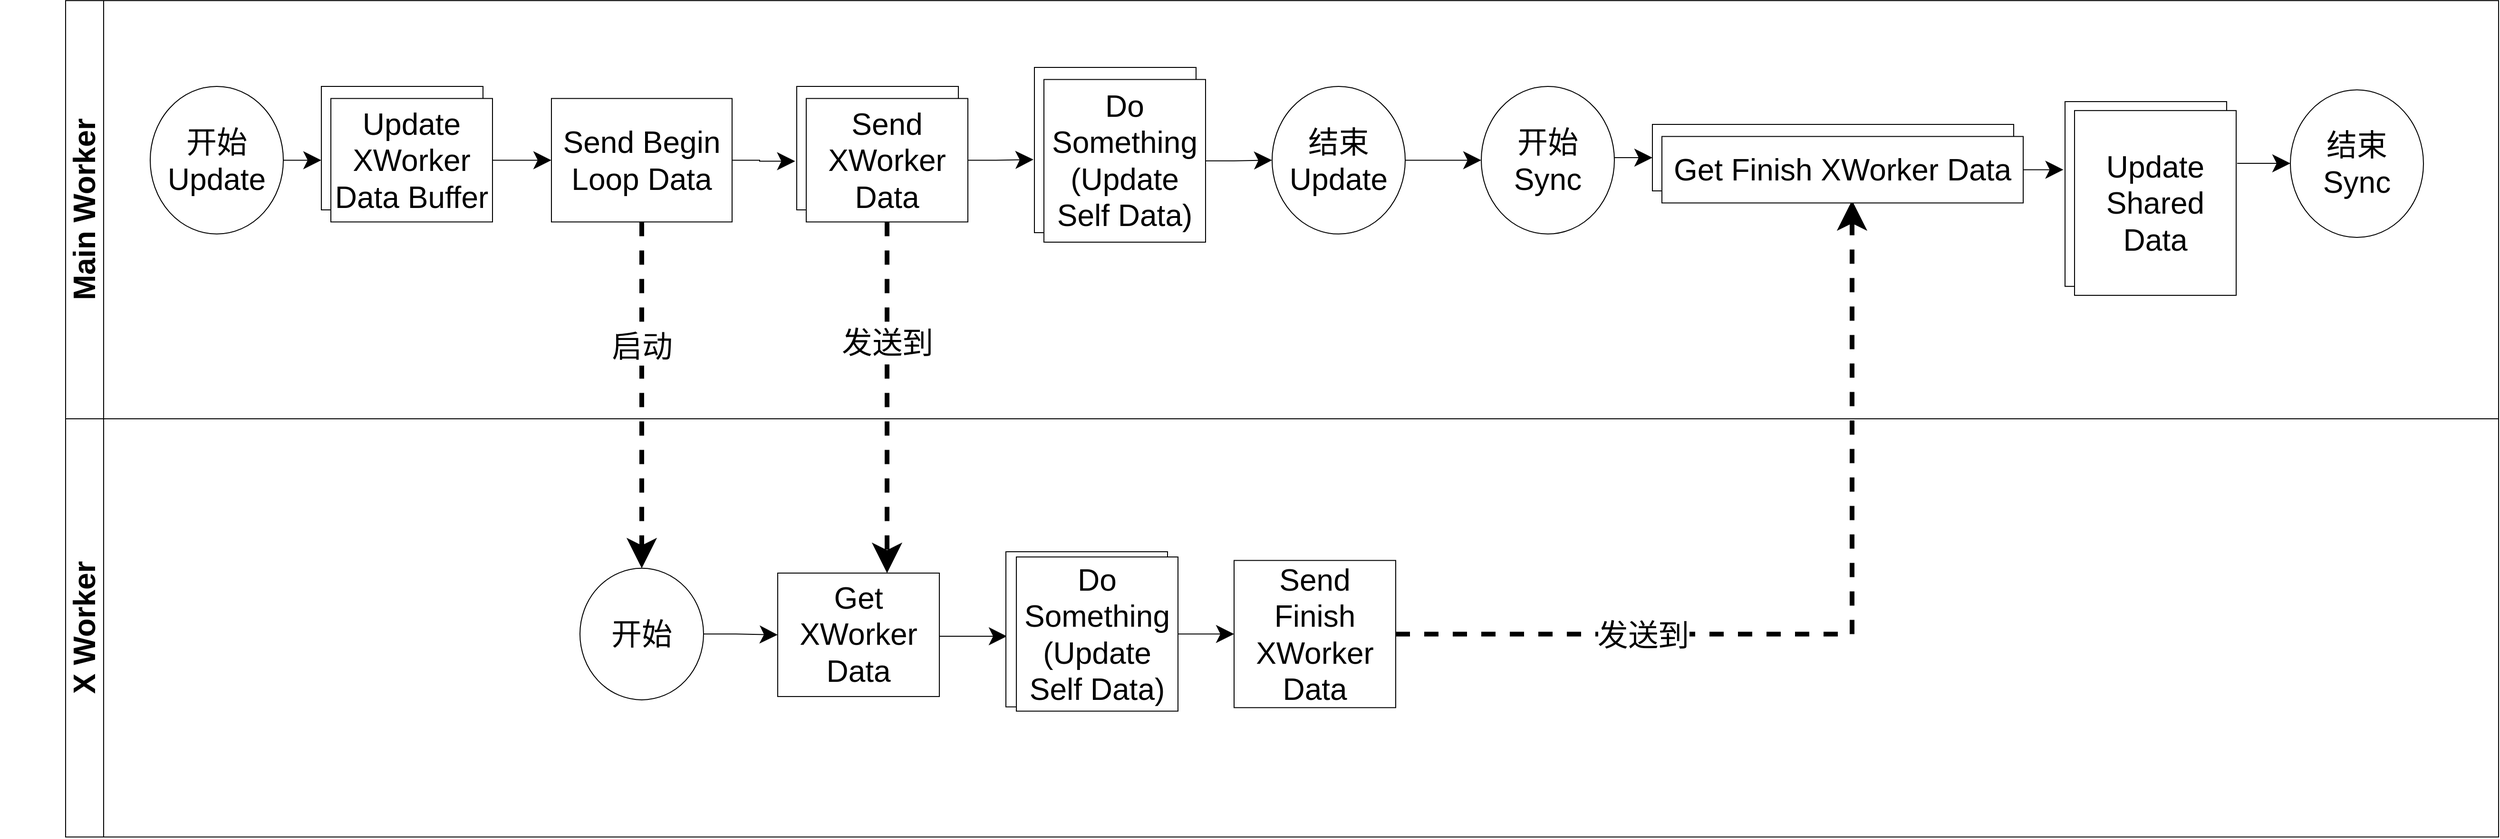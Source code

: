 <mxfile version="14.6.13" type="device"><diagram id="xlXYNDnQ_NoF2aWdtTuj" name="第 1 页"><mxGraphModel dx="2404" dy="2289" grid="1" gridSize="10" guides="1" tooltips="1" connect="1" arrows="1" fold="1" page="1" pageScale="1" pageWidth="827" pageHeight="1169" math="0" shadow="0"><root><mxCell id="0"/><mxCell id="1" parent="0"/><mxCell id="n2Nf4Im67t9qkCE9esRA-43" value="&lt;font style=&quot;font-size: 32px&quot;&gt;Main Worker&lt;/font&gt;" style="swimlane;html=1;childLayout=stackLayout;resizeParent=1;resizeParentMax=0;horizontal=0;startSize=40;horizontalStack=0;fontSize=22;" parent="1" vertex="1"><mxGeometry x="-639" y="-590.42" width="2559" height="440.42" as="geometry"><mxRectangle x="120" y="120" width="30" height="50" as="alternateBounds"/></mxGeometry></mxCell><mxCell id="n2Nf4Im67t9qkCE9esRA-44" style="edgeStyle=orthogonalEdgeStyle;rounded=0;orthogonalLoop=1;jettySize=auto;html=1;endArrow=classic;endFill=1;fontSize=22;" parent="1" edge="1"><mxGeometry relative="1" as="geometry"><mxPoint x="-700.0" y="-475.98" as="sourcePoint"/><mxPoint x="-699.966" y="-475.98" as="targetPoint"/></mxGeometry></mxCell><mxCell id="n2Nf4Im67t9qkCE9esRA-45" value="开始&lt;br&gt;Update" style="ellipse;whiteSpace=wrap;html=1;fontSize=32;" parent="1" vertex="1"><mxGeometry x="-550" y="-500" width="140" height="155.42" as="geometry"/></mxCell><mxCell id="n2Nf4Im67t9qkCE9esRA-46" value="" style="edgeStyle=orthogonalEdgeStyle;rounded=0;orthogonalLoop=1;jettySize=auto;html=1;fontSize=32;endSize=16;startSize=16;exitX=1;exitY=0.5;exitDx=0;exitDy=0;" parent="1" source="n2Nf4Im67t9qkCE9esRA-45" edge="1"><mxGeometry relative="1" as="geometry"><mxPoint x="-400" y="-425" as="sourcePoint"/><mxPoint x="-370" y="-422" as="targetPoint"/></mxGeometry></mxCell><mxCell id="n2Nf4Im67t9qkCE9esRA-47" value="" style="edgeStyle=orthogonalEdgeStyle;rounded=0;orthogonalLoop=1;jettySize=auto;html=1;endSize=16;startSize=16;" parent="1" source="n2Nf4Im67t9qkCE9esRA-48" target="n2Nf4Im67t9qkCE9esRA-55" edge="1"><mxGeometry relative="1" as="geometry"/></mxCell><mxCell id="n2Nf4Im67t9qkCE9esRA-49" value="&lt;font style=&quot;font-size: 32px&quot;&gt;X Worker&lt;/font&gt;" style="swimlane;html=1;childLayout=stackLayout;resizeParent=1;resizeParentMax=0;horizontal=0;startSize=40;horizontalStack=0;fontSize=22;" parent="1" vertex="1"><mxGeometry x="-639" y="-150" width="2559" height="440.42" as="geometry"><mxRectangle x="120" y="120" width="30" height="50" as="alternateBounds"/></mxGeometry></mxCell><mxCell id="n2Nf4Im67t9qkCE9esRA-51" style="edgeStyle=orthogonalEdgeStyle;rounded=0;orthogonalLoop=1;jettySize=auto;html=1;endArrow=classic;endFill=1;fontSize=22;" parent="1" edge="1"><mxGeometry relative="1" as="geometry"><mxPoint x="-690.0" y="-45.62" as="sourcePoint"/><mxPoint x="-689.966" y="-45.62" as="targetPoint"/></mxGeometry></mxCell><mxCell id="n2Nf4Im67t9qkCE9esRA-52" value="" style="edgeStyle=orthogonalEdgeStyle;rounded=0;orthogonalLoop=1;jettySize=auto;html=1;endSize=16;startSize=16;entryX=-0.01;entryY=0.606;entryDx=0;entryDy=0;entryPerimeter=0;" parent="1" source="n2Nf4Im67t9qkCE9esRA-55" target="n2Nf4Im67t9qkCE9esRA-91" edge="1"><mxGeometry relative="1" as="geometry"/></mxCell><mxCell id="n2Nf4Im67t9qkCE9esRA-53" style="edgeStyle=orthogonalEdgeStyle;rounded=0;orthogonalLoop=1;jettySize=auto;html=1;startSize=16;endSize=16;dashed=1;strokeWidth=5;" parent="1" source="n2Nf4Im67t9qkCE9esRA-55" target="n2Nf4Im67t9qkCE9esRA-72" edge="1"><mxGeometry relative="1" as="geometry"/></mxCell><mxCell id="nP9IzuurpJHRwjm5Y2dM-1" value="&lt;font style=&quot;font-size: 32px&quot;&gt;启动&lt;/font&gt;" style="edgeLabel;html=1;align=center;verticalAlign=middle;resizable=0;points=[];" parent="n2Nf4Im67t9qkCE9esRA-53" vertex="1" connectable="0"><mxGeometry x="-0.28" relative="1" as="geometry"><mxPoint as="offset"/></mxGeometry></mxCell><mxCell id="n2Nf4Im67t9qkCE9esRA-55" value="Send Begin Loop Data" style="whiteSpace=wrap;html=1;fontSize=32;" parent="1" vertex="1"><mxGeometry x="-128" y="-487.29" width="190" height="130" as="geometry"/></mxCell><mxCell id="n2Nf4Im67t9qkCE9esRA-56" value="" style="edgeStyle=orthogonalEdgeStyle;rounded=0;orthogonalLoop=1;jettySize=auto;html=1;endSize=16;startSize=16;" parent="1" source="n2Nf4Im67t9qkCE9esRA-58" edge="1"><mxGeometry relative="1" as="geometry"><mxPoint x="379" y="-423" as="targetPoint"/></mxGeometry></mxCell><mxCell id="n2Nf4Im67t9qkCE9esRA-57" style="edgeStyle=orthogonalEdgeStyle;rounded=0;orthogonalLoop=1;jettySize=auto;html=1;startSize=16;endSize=16;strokeWidth=5;dashed=1;" parent="1" source="n2Nf4Im67t9qkCE9esRA-58" target="n2Nf4Im67t9qkCE9esRA-74" edge="1"><mxGeometry relative="1" as="geometry"><Array as="points"><mxPoint x="225" y="-150"/><mxPoint x="225" y="-150"/></Array></mxGeometry></mxCell><mxCell id="nP9IzuurpJHRwjm5Y2dM-2" value="&lt;font style=&quot;font-size: 32px&quot;&gt;发送到&lt;/font&gt;" style="edgeLabel;html=1;align=center;verticalAlign=middle;resizable=0;points=[];" parent="n2Nf4Im67t9qkCE9esRA-57" vertex="1" connectable="0"><mxGeometry x="-0.458" relative="1" as="geometry"><mxPoint y="27" as="offset"/></mxGeometry></mxCell><mxCell id="n2Nf4Im67t9qkCE9esRA-59" style="edgeStyle=orthogonalEdgeStyle;rounded=0;orthogonalLoop=1;jettySize=auto;html=1;entryX=0;entryY=0.5;entryDx=0;entryDy=0;startSize=16;endSize=16;" parent="1" source="n2Nf4Im67t9qkCE9esRA-60" target="n2Nf4Im67t9qkCE9esRA-62" edge="1"><mxGeometry relative="1" as="geometry"/></mxCell><mxCell id="n2Nf4Im67t9qkCE9esRA-61" style="edgeStyle=orthogonalEdgeStyle;rounded=0;orthogonalLoop=1;jettySize=auto;html=1;entryX=0;entryY=0.5;entryDx=0;entryDy=0;startSize=16;endSize=16;strokeWidth=1;" parent="1" source="n2Nf4Im67t9qkCE9esRA-62" target="n2Nf4Im67t9qkCE9esRA-65" edge="1"><mxGeometry relative="1" as="geometry"/></mxCell><mxCell id="n2Nf4Im67t9qkCE9esRA-62" value="结束&lt;br&gt;Update" style="ellipse;whiteSpace=wrap;html=1;fontSize=32;" parent="1" vertex="1"><mxGeometry x="630" y="-500" width="140" height="155.42" as="geometry"/></mxCell><mxCell id="n2Nf4Im67t9qkCE9esRA-63" style="edgeStyle=orthogonalEdgeStyle;rounded=0;orthogonalLoop=1;jettySize=auto;html=1;entryX=0;entryY=0.5;entryDx=0;entryDy=0;startSize=16;endSize=16;strokeWidth=1;" parent="1" source="n2Nf4Im67t9qkCE9esRA-65" target="n2Nf4Im67t9qkCE9esRA-94" edge="1"><mxGeometry relative="1" as="geometry"><Array as="points"><mxPoint x="990" y="-425"/><mxPoint x="990" y="-425"/></Array></mxGeometry></mxCell><mxCell id="n2Nf4Im67t9qkCE9esRA-65" value="开始&lt;br&gt;Sync" style="ellipse;whiteSpace=wrap;html=1;fontSize=32;" parent="1" vertex="1"><mxGeometry x="850" y="-500" width="140" height="155.42" as="geometry"/></mxCell><mxCell id="n2Nf4Im67t9qkCE9esRA-68" style="edgeStyle=orthogonalEdgeStyle;rounded=0;orthogonalLoop=1;jettySize=auto;html=1;startSize=16;endSize=16;strokeWidth=1;" parent="1" target="n2Nf4Im67t9qkCE9esRA-70" edge="1"><mxGeometry relative="1" as="geometry"><mxPoint x="1645" y="-419" as="sourcePoint"/><Array as="points"><mxPoint x="1645" y="-419"/></Array></mxGeometry></mxCell><mxCell id="n2Nf4Im67t9qkCE9esRA-70" value="结束&lt;br&gt;Sync" style="ellipse;whiteSpace=wrap;html=1;fontSize=32;" parent="1" vertex="1"><mxGeometry x="1701" y="-496.36" width="140" height="155.42" as="geometry"/></mxCell><mxCell id="n2Nf4Im67t9qkCE9esRA-71" style="edgeStyle=orthogonalEdgeStyle;rounded=0;orthogonalLoop=1;jettySize=auto;html=1;entryX=0;entryY=0.5;entryDx=0;entryDy=0;startSize=16;endSize=16;strokeWidth=1;" parent="1" source="n2Nf4Im67t9qkCE9esRA-72" target="n2Nf4Im67t9qkCE9esRA-74" edge="1"><mxGeometry relative="1" as="geometry"/></mxCell><mxCell id="n2Nf4Im67t9qkCE9esRA-72" value="开始" style="ellipse;whiteSpace=wrap;html=1;fontSize=32;" parent="1" vertex="1"><mxGeometry x="-98" y="7.41" width="130" height="138.54" as="geometry"/></mxCell><mxCell id="n2Nf4Im67t9qkCE9esRA-73" value="" style="edgeStyle=orthogonalEdgeStyle;rounded=0;orthogonalLoop=1;jettySize=auto;html=1;startSize=16;endSize=16;entryX=0.006;entryY=0.545;entryDx=0;entryDy=0;entryPerimeter=0;exitX=1;exitY=0.5;exitDx=0;exitDy=0;" parent="1" source="n2Nf4Im67t9qkCE9esRA-74" target="n2Nf4Im67t9qkCE9esRA-92" edge="1"><mxGeometry relative="1" as="geometry"><Array as="points"><mxPoint x="280" y="79.01"/></Array></mxGeometry></mxCell><mxCell id="n2Nf4Im67t9qkCE9esRA-74" value="Get XWorker Data" style="whiteSpace=wrap;html=1;fontSize=32;" parent="1" vertex="1"><mxGeometry x="110" y="12.47" width="170" height="130" as="geometry"/></mxCell><mxCell id="n2Nf4Im67t9qkCE9esRA-79" value="Send Finish XWorker Data" style="whiteSpace=wrap;html=1;fontSize=32;" parent="1" vertex="1"><mxGeometry x="590" y="-0.82" width="170" height="155" as="geometry"/></mxCell><mxCell id="n2Nf4Im67t9qkCE9esRA-88" style="edgeStyle=orthogonalEdgeStyle;rounded=0;orthogonalLoop=1;jettySize=auto;html=1;dashed=1;startSize=16;endSize=16;strokeWidth=5;" parent="1" source="n2Nf4Im67t9qkCE9esRA-79" edge="1"><mxGeometry relative="1" as="geometry"><mxPoint x="1240" y="-380" as="targetPoint"/><Array as="points"><mxPoint x="1240" y="-19"/><mxPoint x="1240" y="-377"/></Array></mxGeometry></mxCell><mxCell id="nP9IzuurpJHRwjm5Y2dM-3" value="&lt;font style=&quot;font-size: 32px&quot;&gt;发送到&lt;/font&gt;" style="edgeLabel;html=1;align=center;verticalAlign=middle;resizable=0;points=[];" parent="n2Nf4Im67t9qkCE9esRA-88" vertex="1" connectable="0"><mxGeometry x="0.682" y="1" relative="1" as="geometry"><mxPoint x="-219" y="309" as="offset"/></mxGeometry></mxCell><mxCell id="n2Nf4Im67t9qkCE9esRA-89" value="" style="whiteSpace=wrap;html=1;fontSize=32;" parent="1" vertex="1"><mxGeometry x="-370" y="-500.0" width="170" height="130" as="geometry"/></mxCell><mxCell id="n2Nf4Im67t9qkCE9esRA-48" value="Update XWorker Data Buffer" style="whiteSpace=wrap;html=1;fontSize=32;" parent="1" vertex="1"><mxGeometry x="-360" y="-487.29" width="170" height="130" as="geometry"/></mxCell><mxCell id="n2Nf4Im67t9qkCE9esRA-91" value="" style="whiteSpace=wrap;html=1;fontSize=32;" parent="1" vertex="1"><mxGeometry x="130" y="-500.0" width="170" height="130" as="geometry"/></mxCell><mxCell id="n2Nf4Im67t9qkCE9esRA-58" value="Send XWorker Data" style="whiteSpace=wrap;html=1;fontSize=32;" parent="1" vertex="1"><mxGeometry x="140" y="-487.29" width="170" height="130" as="geometry"/></mxCell><mxCell id="n2Nf4Im67t9qkCE9esRA-99" style="edgeStyle=orthogonalEdgeStyle;rounded=0;orthogonalLoop=1;jettySize=auto;html=1;entryX=0;entryY=0.5;entryDx=0;entryDy=0;startSize=16;endSize=16;" parent="1" source="n2Nf4Im67t9qkCE9esRA-76" target="n2Nf4Im67t9qkCE9esRA-79" edge="1"><mxGeometry relative="1" as="geometry"/></mxCell><mxCell id="n2Nf4Im67t9qkCE9esRA-95" value="" style="group" parent="1" vertex="1" connectable="0"><mxGeometry x="1030" y="-460" width="390" height="82.71" as="geometry"/></mxCell><mxCell id="n2Nf4Im67t9qkCE9esRA-94" value="" style="whiteSpace=wrap;html=1;fontSize=32;" parent="n2Nf4Im67t9qkCE9esRA-95" vertex="1"><mxGeometry width="380" height="70" as="geometry"/></mxCell><mxCell id="n2Nf4Im67t9qkCE9esRA-67" value="Get Finish XWorker Data" style="whiteSpace=wrap;html=1;fontSize=32;" parent="n2Nf4Im67t9qkCE9esRA-95" vertex="1"><mxGeometry x="10" y="12.71" width="380" height="70" as="geometry"/></mxCell><mxCell id="n2Nf4Im67t9qkCE9esRA-96" value="" style="whiteSpace=wrap;html=1;fontSize=32;" parent="1" vertex="1"><mxGeometry x="1464" y="-484" width="170" height="194.58" as="geometry"/></mxCell><mxCell id="n2Nf4Im67t9qkCE9esRA-69" value="Update Shared Data" style="whiteSpace=wrap;html=1;fontSize=32;" parent="1" vertex="1"><mxGeometry x="1474" y="-474.58" width="170" height="194.58" as="geometry"/></mxCell><mxCell id="n2Nf4Im67t9qkCE9esRA-97" style="edgeStyle=orthogonalEdgeStyle;rounded=0;orthogonalLoop=1;jettySize=auto;html=1;entryX=-0.01;entryY=0.364;entryDx=0;entryDy=0;entryPerimeter=0;endSize=16;startSize=16;exitX=1;exitY=0.5;exitDx=0;exitDy=0;" parent="1" source="n2Nf4Im67t9qkCE9esRA-67" target="n2Nf4Im67t9qkCE9esRA-96" edge="1"><mxGeometry relative="1" as="geometry"><mxPoint x="1431" y="-412.29" as="sourcePoint"/></mxGeometry></mxCell><mxCell id="n2Nf4Im67t9qkCE9esRA-100" value="" style="group" parent="1" vertex="1" connectable="0"><mxGeometry x="350" y="-10" width="181" height="173.37" as="geometry"/></mxCell><mxCell id="n2Nf4Im67t9qkCE9esRA-92" value="" style="whiteSpace=wrap;html=1;fontSize=32;" parent="n2Nf4Im67t9qkCE9esRA-100" vertex="1"><mxGeometry width="170" height="163.37" as="geometry"/></mxCell><mxCell id="n2Nf4Im67t9qkCE9esRA-76" value="Do Something&lt;br&gt;(Update Self Data)" style="whiteSpace=wrap;html=1;fontSize=32;" parent="n2Nf4Im67t9qkCE9esRA-100" vertex="1"><mxGeometry x="11" y="5.5" width="170" height="162.35" as="geometry"/></mxCell><mxCell id="n2Nf4Im67t9qkCE9esRA-101" value="" style="group" parent="1" vertex="1" connectable="0"><mxGeometry x="380" y="-520" width="180" height="184" as="geometry"/></mxCell><mxCell id="n2Nf4Im67t9qkCE9esRA-93" value="" style="whiteSpace=wrap;html=1;fontSize=32;" parent="n2Nf4Im67t9qkCE9esRA-101" vertex="1"><mxGeometry width="170" height="174" as="geometry"/></mxCell><mxCell id="n2Nf4Im67t9qkCE9esRA-60" value="Do Something&lt;br&gt;(Update Self Data)" style="whiteSpace=wrap;html=1;fontSize=32;" parent="n2Nf4Im67t9qkCE9esRA-101" vertex="1"><mxGeometry x="10" y="12.71" width="170" height="171.29" as="geometry"/></mxCell></root></mxGraphModel></diagram></mxfile>
